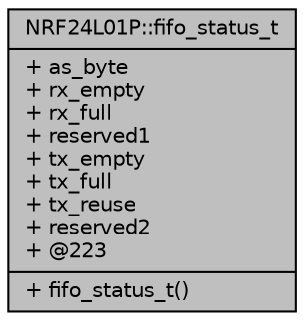 digraph "NRF24L01P::fifo_status_t"
{
  edge [fontname="Helvetica",fontsize="10",labelfontname="Helvetica",labelfontsize="10"];
  node [fontname="Helvetica",fontsize="10",shape=record];
  Node1 [label="{NRF24L01P::fifo_status_t\n|+ as_byte\l+ rx_empty\l+ rx_full\l+ reserved1\l+ tx_empty\l+ tx_full\l+ tx_reuse\l+ reserved2\l+ @223\l|+ fifo_status_t()\l}",height=0.2,width=0.4,color="black", fillcolor="grey75", style="filled", fontcolor="black"];
}
